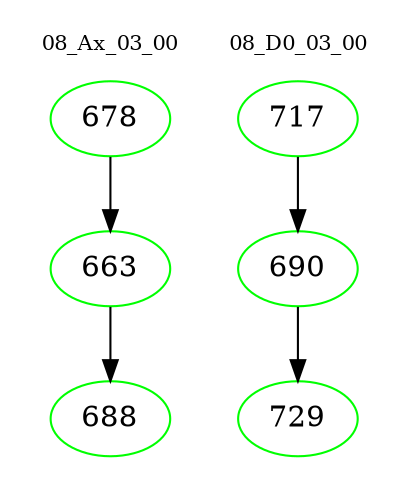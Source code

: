 digraph{
subgraph cluster_0 {
color = white
label = "08_Ax_03_00";
fontsize=10;
T0_678 [label="678", color="green"]
T0_678 -> T0_663 [color="black"]
T0_663 [label="663", color="green"]
T0_663 -> T0_688 [color="black"]
T0_688 [label="688", color="green"]
}
subgraph cluster_1 {
color = white
label = "08_D0_03_00";
fontsize=10;
T1_717 [label="717", color="green"]
T1_717 -> T1_690 [color="black"]
T1_690 [label="690", color="green"]
T1_690 -> T1_729 [color="black"]
T1_729 [label="729", color="green"]
}
}
